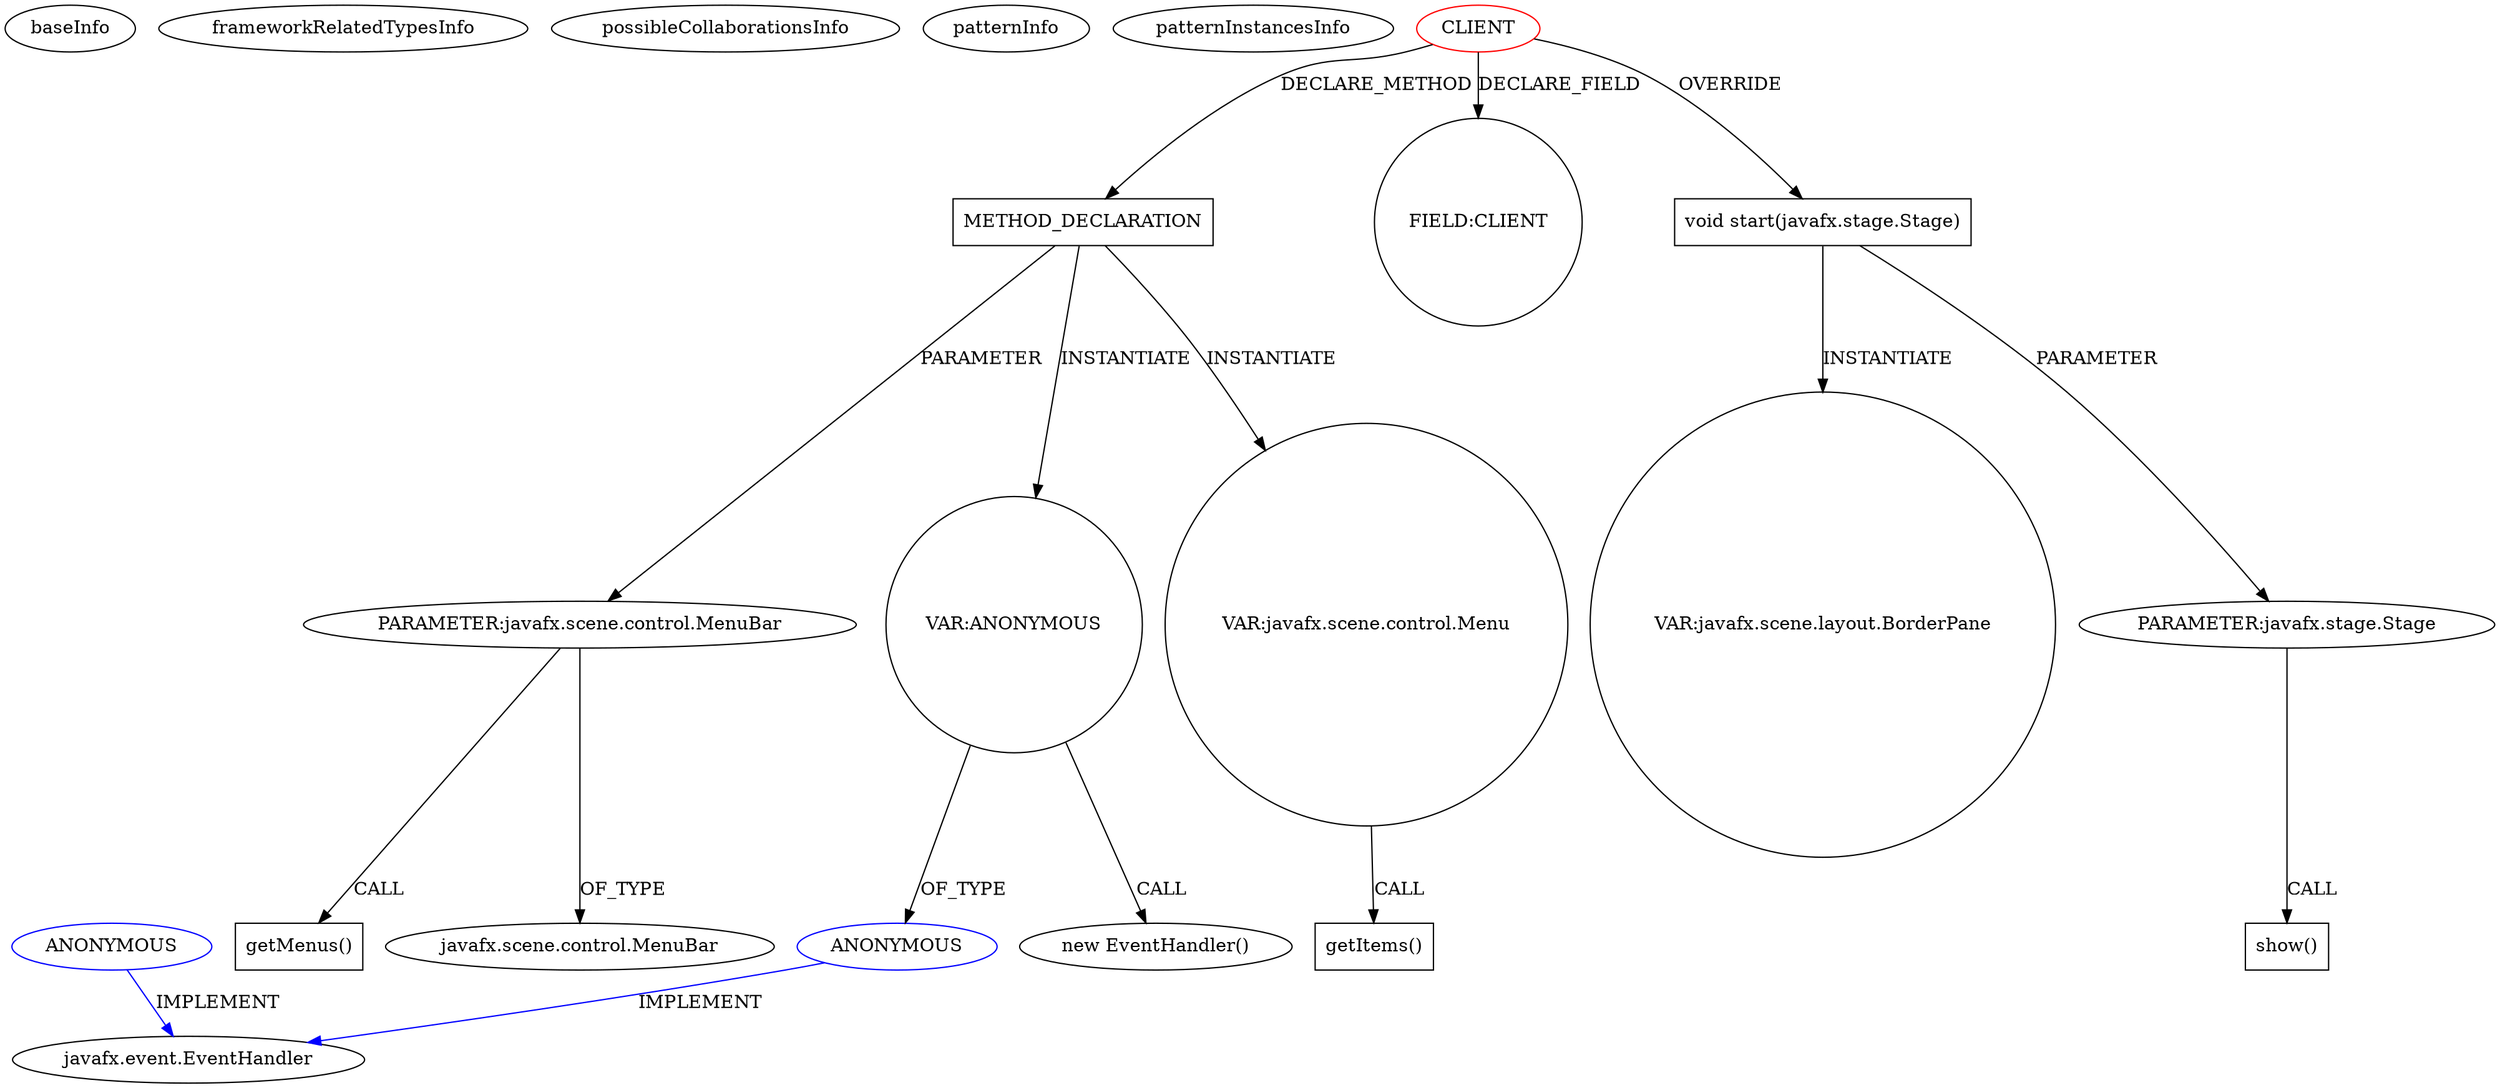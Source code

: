 digraph {
baseInfo[graphId=4193,category="pattern",isAnonymous=false,possibleRelation=false]
frameworkRelatedTypesInfo[]
possibleCollaborationsInfo[]
patternInfo[frequency=2.0,patternRootClient=0]
patternInstancesInfo[0="kenyjm-LifeGame~/kenyjm-LifeGame/LifeGame-master/LifeGame/src/lifegame/application/LifeGame.java~LifeGame~3436",1="indysvision-EatWorldEditor~/indysvision-EatWorldEditor/EatWorldEditor-master/src/com/indyvision/eatworld/editor/Main.java~Main~3178"]
94[label="PARAMETER:javafx.scene.control.MenuBar",vertexType="PARAMETER_DECLARATION",isFrameworkType=false]
111[label="getMenus()",vertexType="INSIDE_CALL",isFrameworkType=false,shape=box]
93[label="METHOD_DECLARATION",vertexType="CLIENT_METHOD_DECLARATION",isFrameworkType=false,shape=box]
0[label="CLIENT",vertexType="ROOT_CLIENT_CLASS_DECLARATION",isFrameworkType=false,color=red]
105[label="VAR:ANONYMOUS",vertexType="VARIABLE_EXPRESION",isFrameworkType=false,shape=circle]
106[label="ANONYMOUS",vertexType="REFERENCE_ANONYMOUS_DECLARATION",isFrameworkType=false,color=blue]
104[label="new EventHandler()",vertexType="CONSTRUCTOR_CALL",isFrameworkType=false]
2[label="FIELD:CLIENT",vertexType="FIELD_DECLARATION",isFrameworkType=false,shape=circle]
97[label="VAR:javafx.scene.control.Menu",vertexType="VARIABLE_EXPRESION",isFrameworkType=false,shape=circle]
109[label="getItems()",vertexType="INSIDE_CALL",isFrameworkType=false,shape=box]
7[label="void start(javafx.stage.Stage)",vertexType="OVERRIDING_METHOD_DECLARATION",isFrameworkType=false,shape=box]
11[label="VAR:javafx.scene.layout.BorderPane",vertexType="VARIABLE_EXPRESION",isFrameworkType=false,shape=circle]
8[label="PARAMETER:javafx.stage.Stage",vertexType="PARAMETER_DECLARATION",isFrameworkType=false]
19[label="show()",vertexType="INSIDE_CALL",isFrameworkType=false,shape=box]
57[label="javafx.scene.control.MenuBar",vertexType="FRAMEWORK_CLASS_TYPE",isFrameworkType=false]
50[label="javafx.event.EventHandler",vertexType="FRAMEWORK_INTERFACE_TYPE",isFrameworkType=false]
68[label="ANONYMOUS",vertexType="REFERENCE_ANONYMOUS_DECLARATION",isFrameworkType=false,color=blue]
105->104[label="CALL"]
68->50[label="IMPLEMENT",color=blue]
93->97[label="INSTANTIATE"]
0->7[label="OVERRIDE"]
105->106[label="OF_TYPE"]
93->105[label="INSTANTIATE"]
97->109[label="CALL"]
93->94[label="PARAMETER"]
8->19[label="CALL"]
94->111[label="CALL"]
94->57[label="OF_TYPE"]
106->50[label="IMPLEMENT",color=blue]
0->93[label="DECLARE_METHOD"]
7->8[label="PARAMETER"]
0->2[label="DECLARE_FIELD"]
7->11[label="INSTANTIATE"]
}
